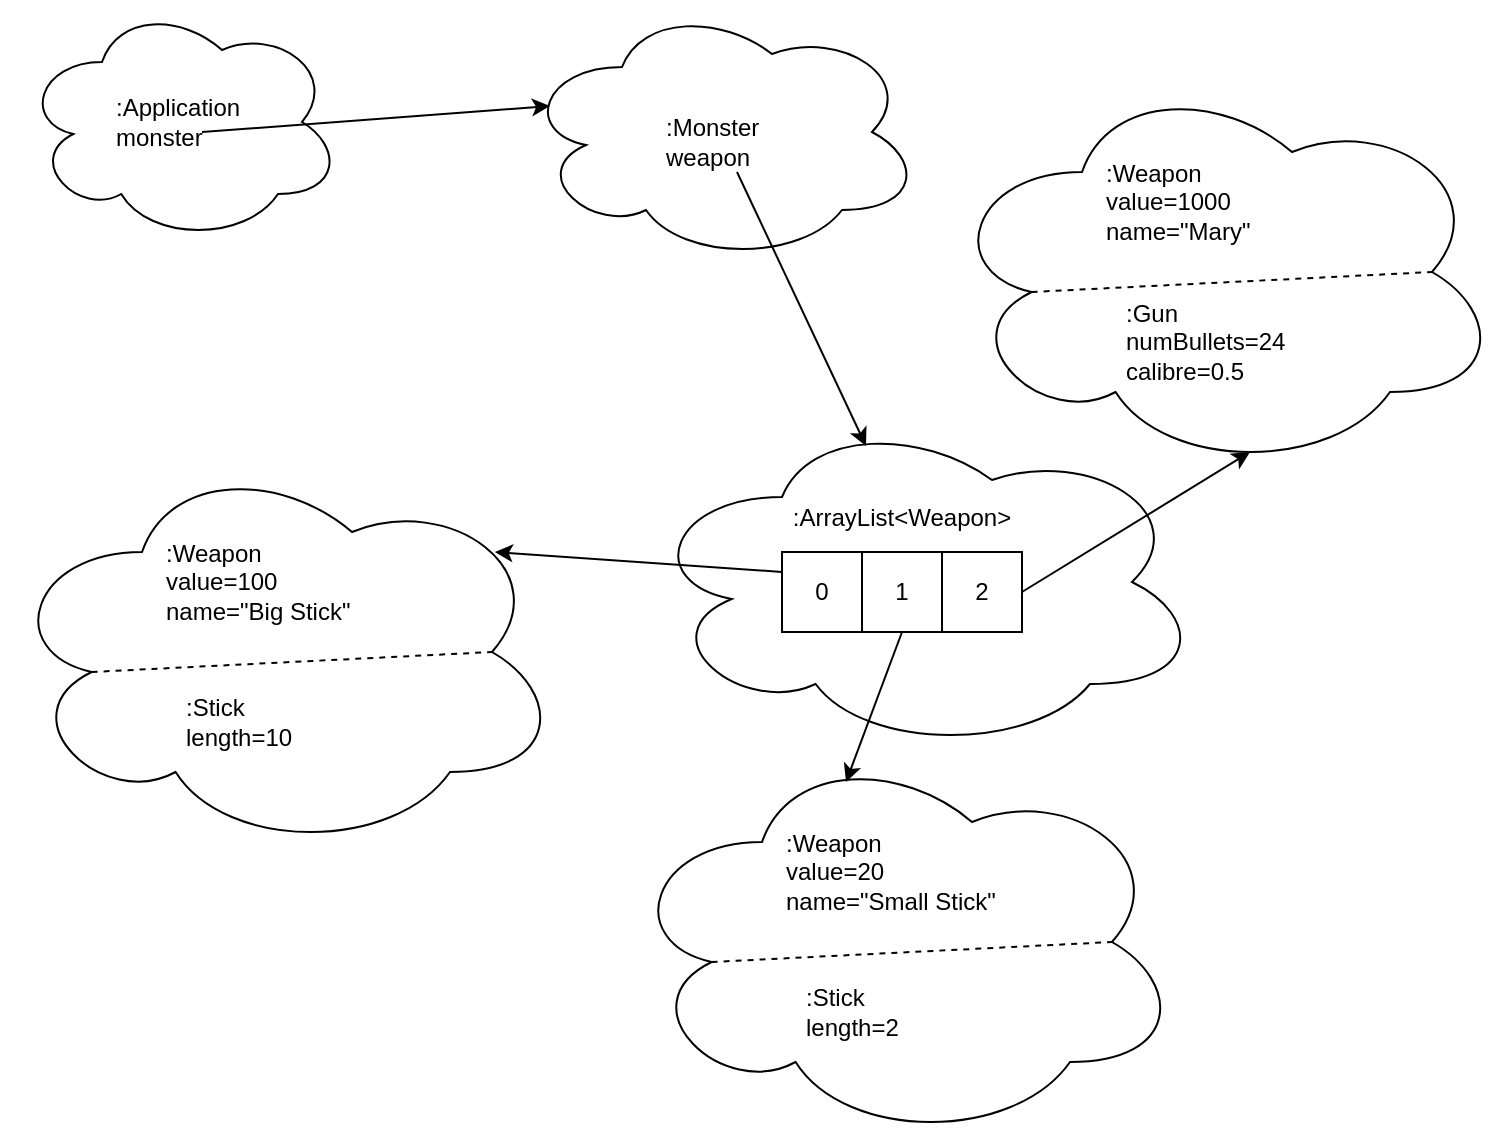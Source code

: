<mxfile version="12.8.8" type="device"><diagram id="Mgx0sp800xwAn4PTD3aW" name="Page-1"><mxGraphModel dx="774" dy="443" grid="1" gridSize="10" guides="1" tooltips="1" connect="1" arrows="1" fold="1" page="1" pageScale="1" pageWidth="827" pageHeight="1169" math="0" shadow="0"><root><mxCell id="0"/><mxCell id="1" parent="0"/><mxCell id="5mnZUudt30KAYu8Ac0oK-1" value="" style="ellipse;shape=cloud;whiteSpace=wrap;html=1;" vertex="1" parent="1"><mxGeometry x="80" y="115" width="160" height="120" as="geometry"/></mxCell><mxCell id="5mnZUudt30KAYu8Ac0oK-2" value="" style="ellipse;shape=cloud;whiteSpace=wrap;html=1;align=left;" vertex="1" parent="1"><mxGeometry x="330" y="115" width="200" height="130" as="geometry"/></mxCell><mxCell id="5mnZUudt30KAYu8Ac0oK-3" value="&lt;div&gt;:Monster&lt;/div&gt;&lt;div&gt;weapon&lt;/div&gt;" style="text;html=1;strokeColor=none;fillColor=none;align=left;verticalAlign=middle;whiteSpace=wrap;rounded=0;" vertex="1" parent="1"><mxGeometry x="400" y="170" width="50" height="30" as="geometry"/></mxCell><mxCell id="5mnZUudt30KAYu8Ac0oK-5" value="" style="ellipse;shape=cloud;whiteSpace=wrap;html=1;" vertex="1" parent="1"><mxGeometry x="390" y="320" width="280" height="170" as="geometry"/></mxCell><mxCell id="5mnZUudt30KAYu8Ac0oK-6" value="&lt;div&gt;:ArrayList&amp;lt;Weapon&amp;gt;&lt;/div&gt;&lt;div align=&quot;left&quot;&gt;&lt;br&gt;&lt;/div&gt;" style="text;html=1;strokeColor=none;fillColor=none;align=center;verticalAlign=middle;whiteSpace=wrap;rounded=0;" vertex="1" parent="1"><mxGeometry x="470" y="370" width="100" height="20" as="geometry"/></mxCell><mxCell id="5mnZUudt30KAYu8Ac0oK-7" value="0" style="whiteSpace=wrap;html=1;aspect=fixed;" vertex="1" parent="1"><mxGeometry x="460" y="390" width="40" height="40" as="geometry"/></mxCell><mxCell id="5mnZUudt30KAYu8Ac0oK-8" value="1" style="whiteSpace=wrap;html=1;aspect=fixed;" vertex="1" parent="1"><mxGeometry x="500" y="390" width="40" height="40" as="geometry"/></mxCell><mxCell id="5mnZUudt30KAYu8Ac0oK-9" value="2" style="whiteSpace=wrap;html=1;aspect=fixed;" vertex="1" parent="1"><mxGeometry x="540" y="390" width="40" height="40" as="geometry"/></mxCell><mxCell id="5mnZUudt30KAYu8Ac0oK-10" value="" style="ellipse;shape=cloud;whiteSpace=wrap;html=1;" vertex="1" parent="1"><mxGeometry x="70" y="340" width="280" height="200" as="geometry"/></mxCell><mxCell id="5mnZUudt30KAYu8Ac0oK-11" value="&lt;div&gt;:Weapon&lt;/div&gt;&lt;div&gt;value=100&lt;/div&gt;&lt;div&gt;name=&quot;Big Stick&quot;&lt;/div&gt;" style="text;html=1;strokeColor=none;fillColor=none;align=left;verticalAlign=middle;whiteSpace=wrap;rounded=0;" vertex="1" parent="1"><mxGeometry x="150" y="380" width="160" height="50" as="geometry"/></mxCell><mxCell id="5mnZUudt30KAYu8Ac0oK-13" value="" style="endArrow=none;dashed=1;html=1;exitX=0.16;exitY=0.55;exitDx=0;exitDy=0;exitPerimeter=0;entryX=0.875;entryY=0.5;entryDx=0;entryDy=0;entryPerimeter=0;" edge="1" parent="1" source="5mnZUudt30KAYu8Ac0oK-10" target="5mnZUudt30KAYu8Ac0oK-10"><mxGeometry width="50" height="50" relative="1" as="geometry"><mxPoint x="390" y="420" as="sourcePoint"/><mxPoint x="440" y="370" as="targetPoint"/></mxGeometry></mxCell><mxCell id="5mnZUudt30KAYu8Ac0oK-14" value="&lt;div&gt;:Stick&lt;/div&gt;&lt;div&gt;length=10&lt;br&gt;&lt;/div&gt;" style="text;html=1;strokeColor=none;fillColor=none;align=left;verticalAlign=middle;whiteSpace=wrap;rounded=0;" vertex="1" parent="1"><mxGeometry x="160" y="450" width="160" height="50" as="geometry"/></mxCell><mxCell id="5mnZUudt30KAYu8Ac0oK-15" value="" style="ellipse;shape=cloud;whiteSpace=wrap;html=1;" vertex="1" parent="1"><mxGeometry x="380" y="485" width="280" height="200" as="geometry"/></mxCell><mxCell id="5mnZUudt30KAYu8Ac0oK-16" value="&lt;div&gt;:Weapon&lt;/div&gt;&lt;div&gt;value=20&lt;/div&gt;&lt;div&gt;name=&quot;Small Stick&quot;&lt;/div&gt;" style="text;html=1;strokeColor=none;fillColor=none;align=left;verticalAlign=middle;whiteSpace=wrap;rounded=0;" vertex="1" parent="1"><mxGeometry x="460" y="525" width="160" height="50" as="geometry"/></mxCell><mxCell id="5mnZUudt30KAYu8Ac0oK-17" value="" style="endArrow=none;dashed=1;html=1;exitX=0.16;exitY=0.55;exitDx=0;exitDy=0;exitPerimeter=0;entryX=0.875;entryY=0.5;entryDx=0;entryDy=0;entryPerimeter=0;" edge="1" parent="1" source="5mnZUudt30KAYu8Ac0oK-15" target="5mnZUudt30KAYu8Ac0oK-15"><mxGeometry width="50" height="50" relative="1" as="geometry"><mxPoint x="700" y="565" as="sourcePoint"/><mxPoint x="750" y="515" as="targetPoint"/></mxGeometry></mxCell><mxCell id="5mnZUudt30KAYu8Ac0oK-18" value="&lt;div&gt;:Stick&lt;/div&gt;&lt;div&gt;length=2&lt;br&gt;&lt;/div&gt;" style="text;html=1;strokeColor=none;fillColor=none;align=left;verticalAlign=middle;whiteSpace=wrap;rounded=0;" vertex="1" parent="1"><mxGeometry x="470" y="595" width="160" height="50" as="geometry"/></mxCell><mxCell id="5mnZUudt30KAYu8Ac0oK-19" value="" style="ellipse;shape=cloud;whiteSpace=wrap;html=1;" vertex="1" parent="1"><mxGeometry x="540" y="150" width="280" height="200" as="geometry"/></mxCell><mxCell id="5mnZUudt30KAYu8Ac0oK-20" value="&lt;div&gt;:Weapon&lt;/div&gt;&lt;div&gt;value=1000&lt;/div&gt;&lt;div&gt;name=&quot;Mary&quot;&lt;/div&gt;" style="text;html=1;strokeColor=none;fillColor=none;align=left;verticalAlign=middle;whiteSpace=wrap;rounded=0;" vertex="1" parent="1"><mxGeometry x="620" y="190" width="160" height="50" as="geometry"/></mxCell><mxCell id="5mnZUudt30KAYu8Ac0oK-21" value="" style="endArrow=none;dashed=1;html=1;exitX=0.16;exitY=0.55;exitDx=0;exitDy=0;exitPerimeter=0;entryX=0.875;entryY=0.5;entryDx=0;entryDy=0;entryPerimeter=0;" edge="1" parent="1" source="5mnZUudt30KAYu8Ac0oK-19" target="5mnZUudt30KAYu8Ac0oK-19"><mxGeometry width="50" height="50" relative="1" as="geometry"><mxPoint x="860" y="230" as="sourcePoint"/><mxPoint x="910" y="180" as="targetPoint"/></mxGeometry></mxCell><mxCell id="5mnZUudt30KAYu8Ac0oK-22" value="&lt;div&gt;:Gun&lt;/div&gt;&lt;div&gt;numBullets=24&lt;/div&gt;&lt;div&gt;calibre=0.5&lt;br&gt;&lt;/div&gt;" style="text;html=1;strokeColor=none;fillColor=none;align=left;verticalAlign=middle;whiteSpace=wrap;rounded=0;" vertex="1" parent="1"><mxGeometry x="630" y="260" width="160" height="50" as="geometry"/></mxCell><mxCell id="5mnZUudt30KAYu8Ac0oK-24" value="" style="endArrow=classic;html=1;entryX=0.07;entryY=0.4;entryDx=0;entryDy=0;entryPerimeter=0;exitX=0.643;exitY=0.667;exitDx=0;exitDy=0;exitPerimeter=0;" edge="1" parent="1" source="5mnZUudt30KAYu8Ac0oK-25" target="5mnZUudt30KAYu8Ac0oK-2"><mxGeometry width="50" height="50" relative="1" as="geometry"><mxPoint x="200" y="280" as="sourcePoint"/><mxPoint x="440" y="370" as="targetPoint"/></mxGeometry></mxCell><mxCell id="5mnZUudt30KAYu8Ac0oK-25" value="&lt;div&gt;:Application&lt;/div&gt;&lt;div&gt;monster&lt;br&gt;&lt;/div&gt;" style="text;html=1;strokeColor=none;fillColor=none;align=left;verticalAlign=middle;whiteSpace=wrap;rounded=0;" vertex="1" parent="1"><mxGeometry x="125" y="160" width="70" height="30" as="geometry"/></mxCell><mxCell id="5mnZUudt30KAYu8Ac0oK-28" value="" style="endArrow=classic;html=1;exitX=0;exitY=0.25;exitDx=0;exitDy=0;entryX=0.88;entryY=0.25;entryDx=0;entryDy=0;entryPerimeter=0;" edge="1" parent="1" source="5mnZUudt30KAYu8Ac0oK-7" target="5mnZUudt30KAYu8Ac0oK-10"><mxGeometry width="50" height="50" relative="1" as="geometry"><mxPoint x="250" y="370" as="sourcePoint"/><mxPoint x="300" y="320" as="targetPoint"/></mxGeometry></mxCell><mxCell id="5mnZUudt30KAYu8Ac0oK-29" value="" style="endArrow=classic;html=1;entryX=0.55;entryY=0.95;entryDx=0;entryDy=0;entryPerimeter=0;exitX=1;exitY=0.5;exitDx=0;exitDy=0;" edge="1" parent="1" source="5mnZUudt30KAYu8Ac0oK-9" target="5mnZUudt30KAYu8Ac0oK-19"><mxGeometry width="50" height="50" relative="1" as="geometry"><mxPoint x="210" y="340" as="sourcePoint"/><mxPoint x="260" y="290" as="targetPoint"/></mxGeometry></mxCell><mxCell id="5mnZUudt30KAYu8Ac0oK-30" value="" style="endArrow=classic;html=1;entryX=0.4;entryY=0.1;entryDx=0;entryDy=0;entryPerimeter=0;exitX=0.5;exitY=1;exitDx=0;exitDy=0;" edge="1" parent="1" source="5mnZUudt30KAYu8Ac0oK-8" target="5mnZUudt30KAYu8Ac0oK-15"><mxGeometry width="50" height="50" relative="1" as="geometry"><mxPoint x="210" y="340" as="sourcePoint"/><mxPoint x="260" y="290" as="targetPoint"/></mxGeometry></mxCell><mxCell id="5mnZUudt30KAYu8Ac0oK-31" value="" style="endArrow=classic;html=1;entryX=0.4;entryY=0.1;entryDx=0;entryDy=0;entryPerimeter=0;exitX=0.75;exitY=1;exitDx=0;exitDy=0;" edge="1" parent="1" source="5mnZUudt30KAYu8Ac0oK-3" target="5mnZUudt30KAYu8Ac0oK-5"><mxGeometry width="50" height="50" relative="1" as="geometry"><mxPoint x="310" y="290" as="sourcePoint"/><mxPoint x="360" y="240" as="targetPoint"/></mxGeometry></mxCell></root></mxGraphModel></diagram></mxfile>